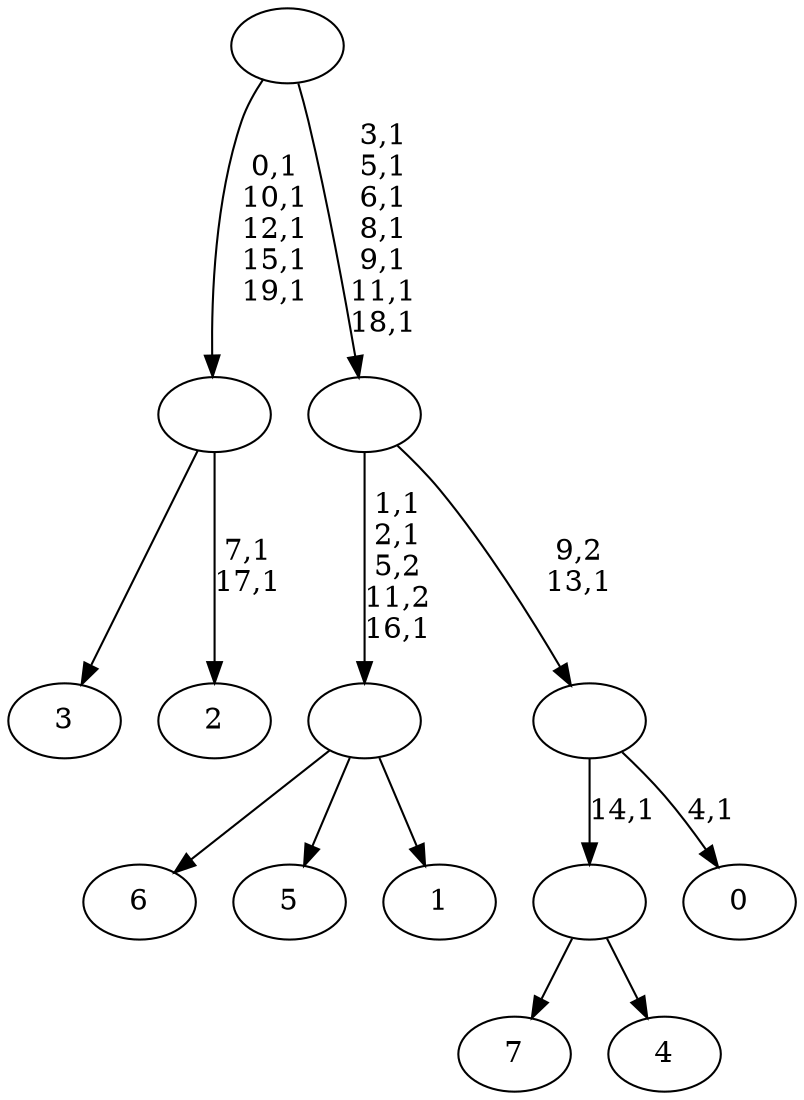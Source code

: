 digraph T {
	28 [label="7"]
	27 [label="6"]
	26 [label="5"]
	25 [label="4"]
	24 [label=""]
	23 [label="3"]
	22 [label="2"]
	19 [label=""]
	14 [label="1"]
	13 [label=""]
	10 [label="0"]
	8 [label=""]
	7 [label=""]
	0 [label=""]
	24 -> 28 [label=""]
	24 -> 25 [label=""]
	19 -> 22 [label="7,1\n17,1"]
	19 -> 23 [label=""]
	13 -> 27 [label=""]
	13 -> 26 [label=""]
	13 -> 14 [label=""]
	8 -> 10 [label="4,1"]
	8 -> 24 [label="14,1"]
	7 -> 13 [label="1,1\n2,1\n5,2\n11,2\n16,1"]
	7 -> 8 [label="9,2\n13,1"]
	0 -> 7 [label="3,1\n5,1\n6,1\n8,1\n9,1\n11,1\n18,1"]
	0 -> 19 [label="0,1\n10,1\n12,1\n15,1\n19,1"]
}
